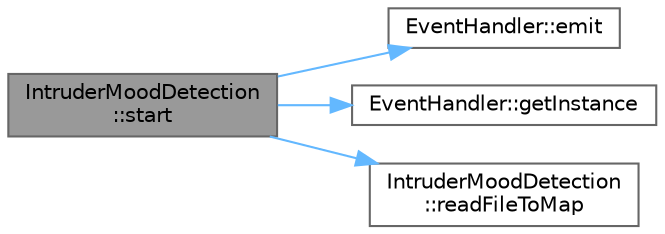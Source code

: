 digraph "IntruderMoodDetection::start"
{
 // LATEX_PDF_SIZE
  bgcolor="transparent";
  edge [fontname=Helvetica,fontsize=10,labelfontname=Helvetica,labelfontsize=10];
  node [fontname=Helvetica,fontsize=10,shape=box,height=0.2,width=0.4];
  rankdir="LR";
  Node1 [label="IntruderMoodDetection\l::start",height=0.2,width=0.4,color="gray40", fillcolor="grey60", style="filled", fontcolor="black",tooltip=" "];
  Node1 -> Node2 [color="steelblue1",style="solid"];
  Node2 [label="EventHandler::emit",height=0.2,width=0.4,color="grey40", fillcolor="white", style="filled",URL="$class_event_handler.html#a78ac6d7c899898fbb2c7b24117b272dd",tooltip=" "];
  Node1 -> Node3 [color="steelblue1",style="solid"];
  Node3 [label="EventHandler::getInstance",height=0.2,width=0.4,color="grey40", fillcolor="white", style="filled",URL="$class_event_handler.html#a54e992984633e36c76f7b62edfbf7604",tooltip=" "];
  Node1 -> Node4 [color="steelblue1",style="solid"];
  Node4 [label="IntruderMoodDetection\l::readFileToMap",height=0.2,width=0.4,color="grey40", fillcolor="white", style="filled",URL="$class_intruder_mood_detection.html#ad4ff8dcdfa8a083536e3317b2367eead",tooltip=" "];
}
